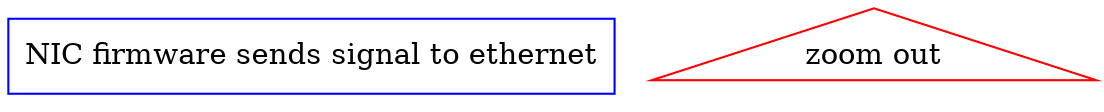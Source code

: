 strict digraph {
	graph [compound=true];
	node [label="\N"];
	NIC_firmware_sends_signal_to_ethernet	[color=blue,
		href="single_layer_10_NIC_firmware_sends_signal_to_ethernet.svg",
		label="NIC firmware sends signal to ethernet",
		shape=rectangle];
	"zoom out"	[color=red,
		href="single_layer_8_NIC_sends_SYN_packet_to_router.svg",
		shape=triangle];
}
